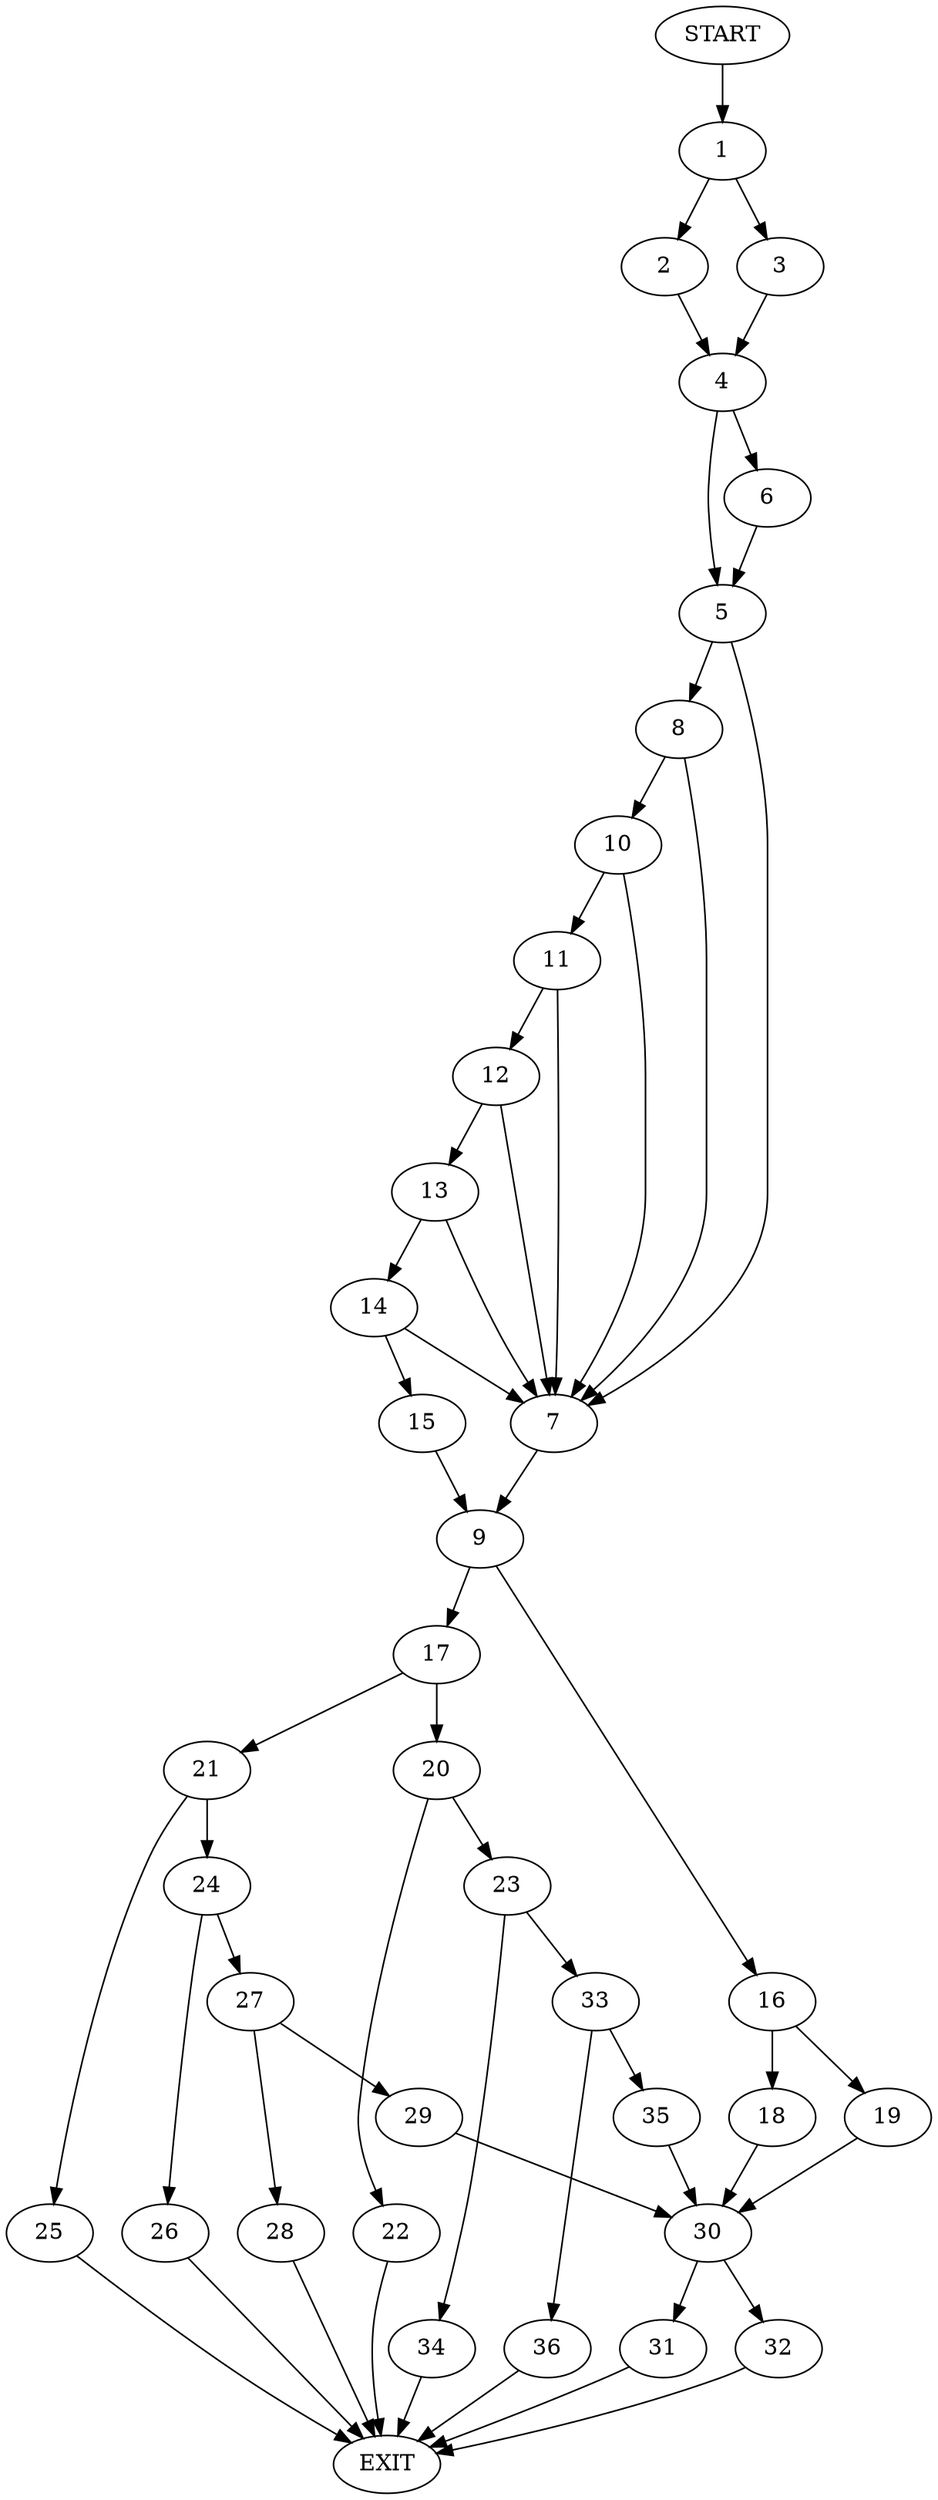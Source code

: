 digraph {
0 [label="START"]
37 [label="EXIT"]
0 -> 1
1 -> 2
1 -> 3
3 -> 4
2 -> 4
4 -> 5
4 -> 6
6 -> 5
5 -> 7
5 -> 8
7 -> 9
8 -> 10
8 -> 7
10 -> 11
10 -> 7
11 -> 7
11 -> 12
12 -> 7
12 -> 13
13 -> 7
13 -> 14
14 -> 7
14 -> 15
15 -> 9
9 -> 16
9 -> 17
16 -> 18
16 -> 19
17 -> 20
17 -> 21
20 -> 22
20 -> 23
21 -> 24
21 -> 25
24 -> 26
24 -> 27
25 -> 37
26 -> 37
27 -> 28
27 -> 29
29 -> 30
28 -> 37
30 -> 31
30 -> 32
23 -> 33
23 -> 34
22 -> 37
33 -> 35
33 -> 36
34 -> 37
35 -> 30
36 -> 37
18 -> 30
19 -> 30
32 -> 37
31 -> 37
}
